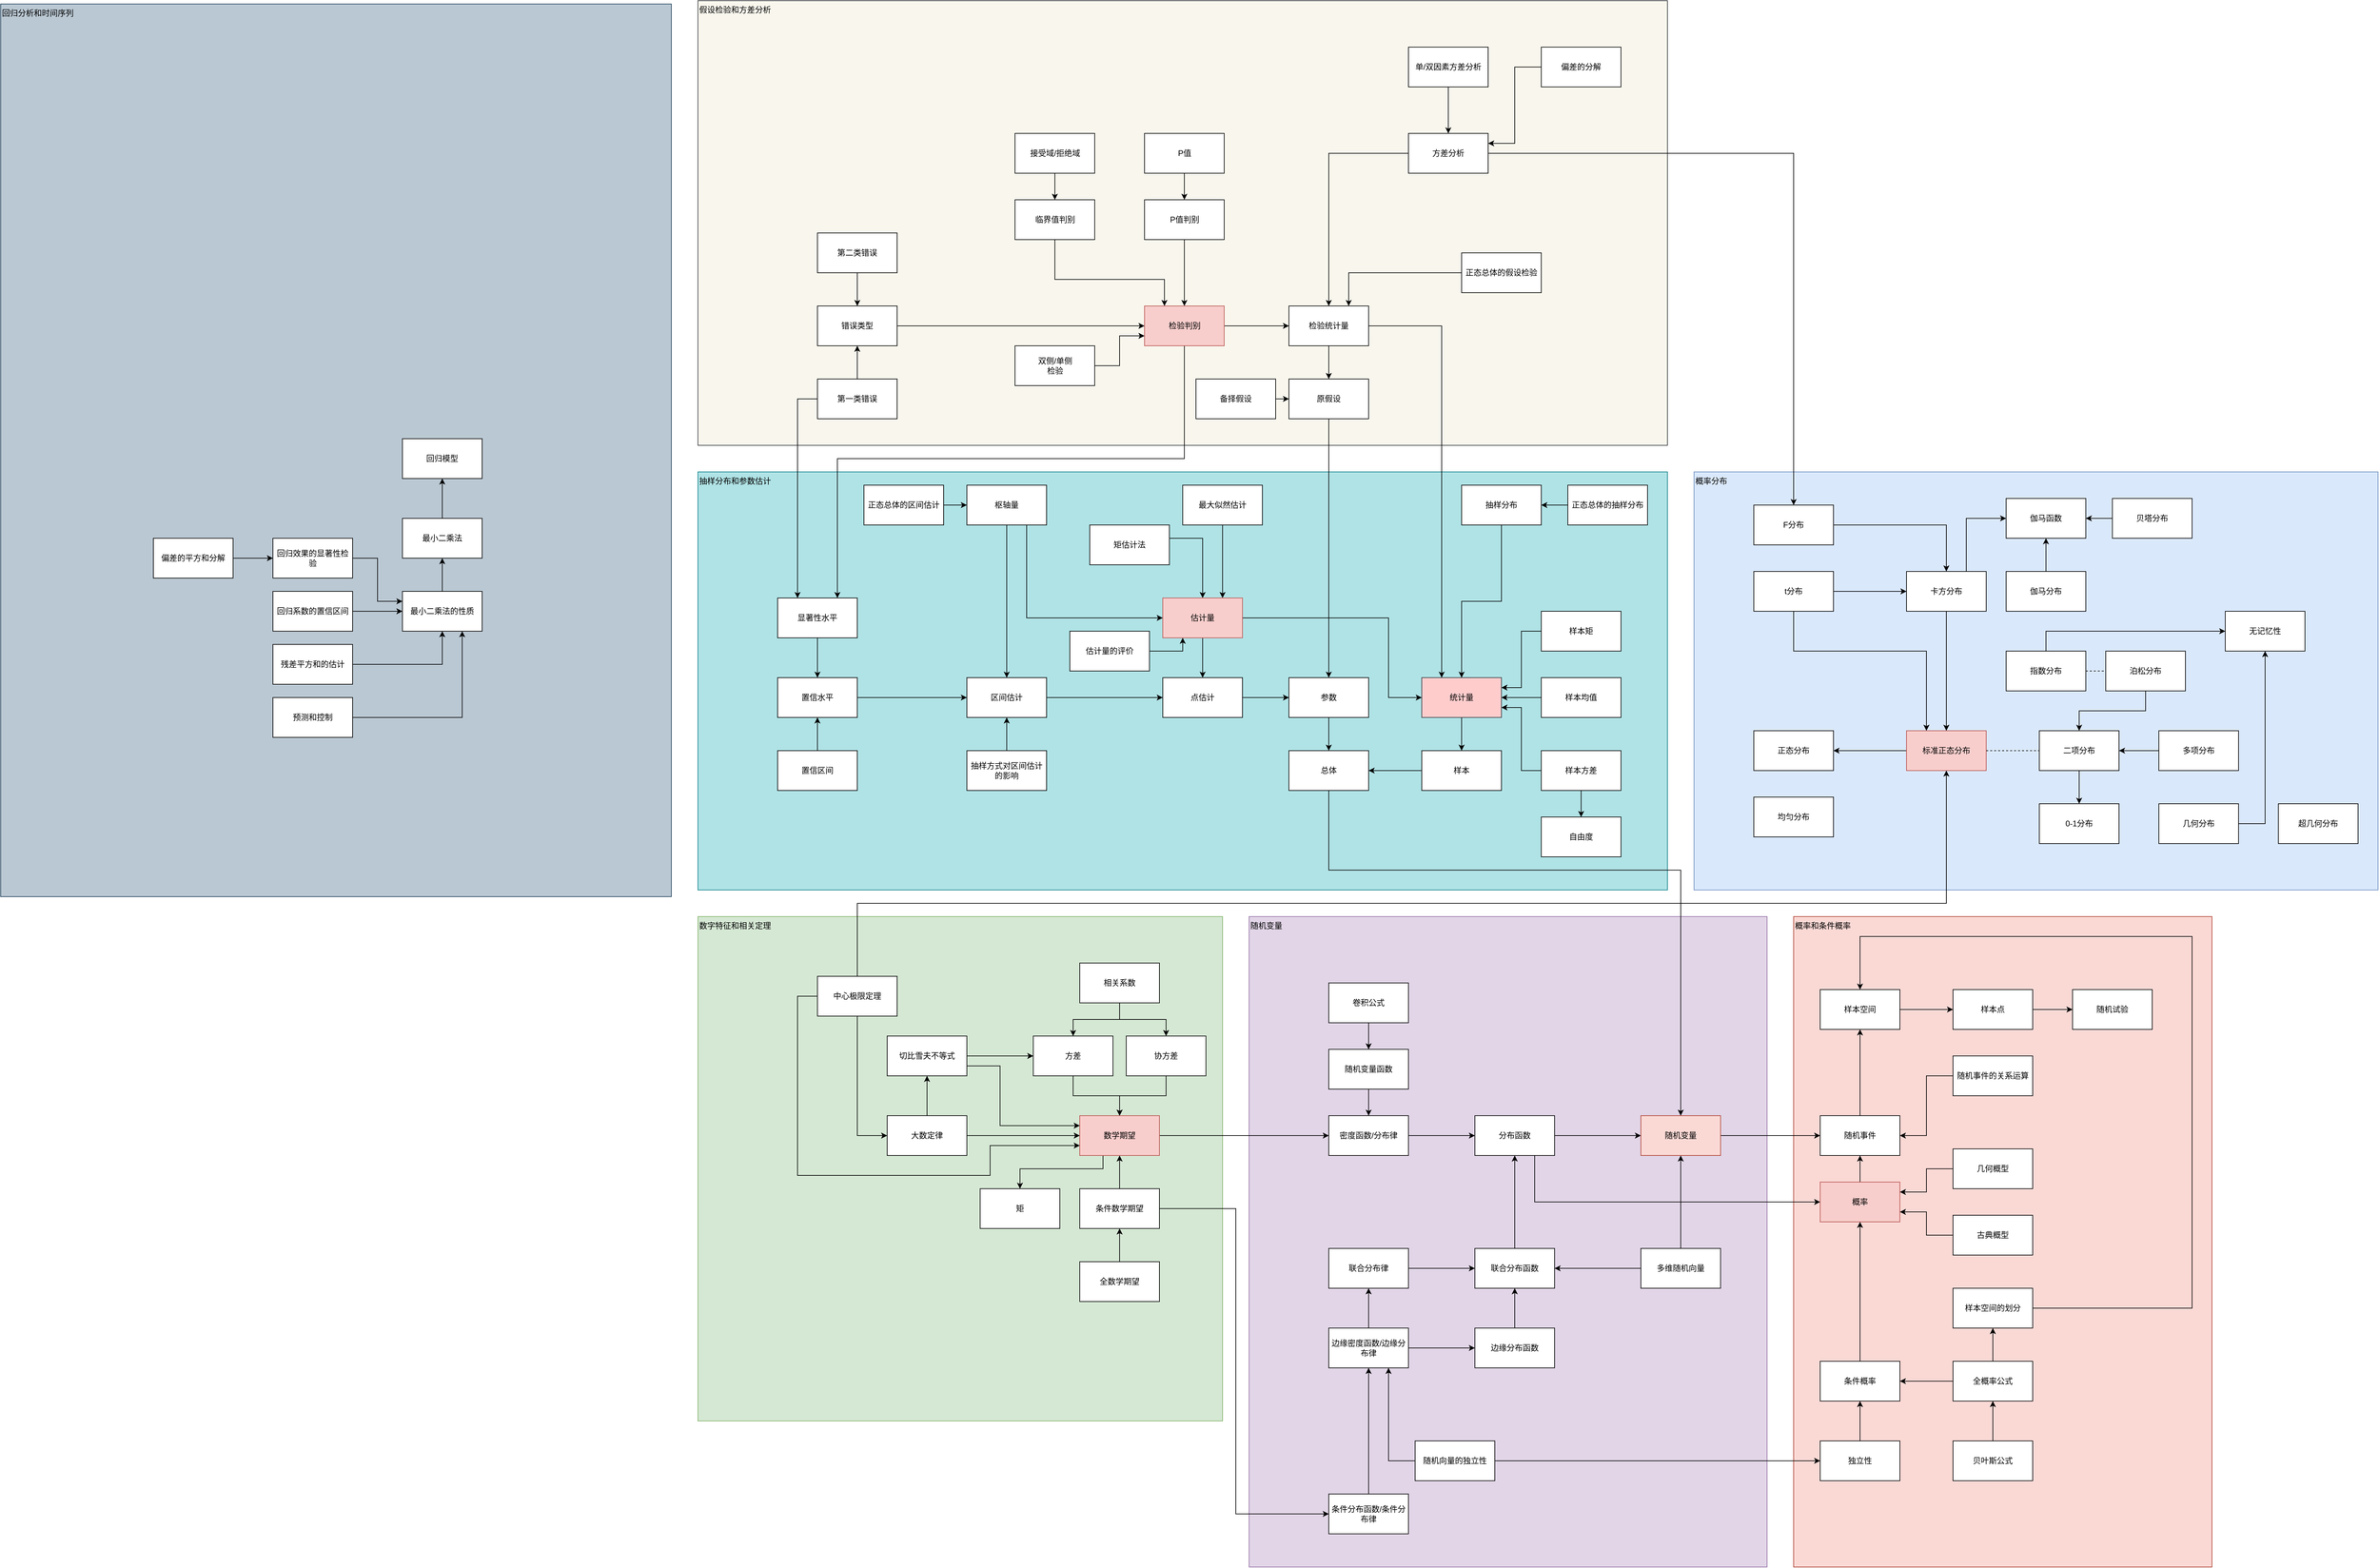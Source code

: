 <mxfile version="21.5.2" type="github">
  <diagram name="Page-1" id="LZJyDBGYhkVnm9KzOlmo">
    <mxGraphModel dx="4274" dy="3184" grid="1" gridSize="10" guides="1" tooltips="1" connect="1" arrows="1" fold="1" page="1" pageScale="1" pageWidth="850" pageHeight="1100" math="0" shadow="0">
      <root>
        <mxCell id="0" />
        <mxCell id="1" parent="0" />
        <mxCell id="ymbf6cTUOjelWDV3sFH_-29" value="假设检验和方差分析" style="rounded=0;whiteSpace=wrap;html=1;fillColor=#f9f7ed;strokeColor=#36393d;verticalAlign=top;align=left;" parent="1" vertex="1">
          <mxGeometry x="-950" y="-1630" width="1460" height="670" as="geometry" />
        </mxCell>
        <mxCell id="ymbf6cTUOjelWDV3sFH_-3" value="概率分布" style="rounded=0;whiteSpace=wrap;html=1;fillColor=#dae8fc;strokeColor=#6c8ebf;verticalAlign=top;align=left;" parent="1" vertex="1">
          <mxGeometry x="550" y="-920" width="1030" height="630" as="geometry" />
        </mxCell>
        <mxCell id="F3k5V1CB1kf05i8B304b-11" value="随机变量" style="rounded=0;whiteSpace=wrap;html=1;fillColor=#e1d5e7;strokeColor=#9673a6;verticalAlign=top;align=left;" parent="1" vertex="1">
          <mxGeometry x="-120" y="-250" width="780" height="980" as="geometry" />
        </mxCell>
        <mxCell id="F3k5V1CB1kf05i8B304b-17" value="概率和条件概率" style="rounded=0;whiteSpace=wrap;html=1;fillColor=#fad9d5;strokeColor=#ae4132;verticalAlign=top;align=left;" parent="1" vertex="1">
          <mxGeometry x="700" y="-250" width="630" height="980" as="geometry" />
        </mxCell>
        <mxCell id="F3k5V1CB1kf05i8B304b-52" style="edgeStyle=orthogonalEdgeStyle;rounded=0;orthogonalLoop=1;jettySize=auto;html=1;entryX=0.5;entryY=1;entryDx=0;entryDy=0;" parent="1" source="cLtNdNn3tPnhrVzdo7Qm-2" target="F3k5V1CB1kf05i8B304b-12" edge="1">
          <mxGeometry relative="1" as="geometry">
            <Array as="points" />
          </mxGeometry>
        </mxCell>
        <mxCell id="cLtNdNn3tPnhrVzdo7Qm-2" value="联合分布函数" style="rounded=0;whiteSpace=wrap;html=1;" parent="1" vertex="1">
          <mxGeometry x="220" y="250" width="120" height="60" as="geometry" />
        </mxCell>
        <mxCell id="cLtNdNn3tPnhrVzdo7Qm-4" style="edgeStyle=orthogonalEdgeStyle;rounded=0;orthogonalLoop=1;jettySize=auto;html=1;" parent="1" source="cLtNdNn3tPnhrVzdo7Qm-3" target="cLtNdNn3tPnhrVzdo7Qm-2" edge="1">
          <mxGeometry relative="1" as="geometry" />
        </mxCell>
        <mxCell id="cLtNdNn3tPnhrVzdo7Qm-3" value="边缘分布函数" style="rounded=0;whiteSpace=wrap;html=1;" parent="1" vertex="1">
          <mxGeometry x="220" y="370" width="120" height="60" as="geometry" />
        </mxCell>
        <mxCell id="cLtNdNn3tPnhrVzdo7Qm-9" style="edgeStyle=orthogonalEdgeStyle;rounded=0;orthogonalLoop=1;jettySize=auto;html=1;" parent="1" source="cLtNdNn3tPnhrVzdo7Qm-6" target="cLtNdNn3tPnhrVzdo7Qm-8" edge="1">
          <mxGeometry relative="1" as="geometry" />
        </mxCell>
        <mxCell id="rsQqXhlNHzxdDihvjQ3C-8" style="edgeStyle=orthogonalEdgeStyle;rounded=0;orthogonalLoop=1;jettySize=auto;html=1;entryX=0;entryY=0.5;entryDx=0;entryDy=0;" parent="1" source="cLtNdNn3tPnhrVzdo7Qm-6" target="cLtNdNn3tPnhrVzdo7Qm-3" edge="1">
          <mxGeometry relative="1" as="geometry" />
        </mxCell>
        <mxCell id="cLtNdNn3tPnhrVzdo7Qm-6" value="边缘密度函数/边缘分布律" style="rounded=0;whiteSpace=wrap;html=1;" parent="1" vertex="1">
          <mxGeometry y="370" width="120" height="60" as="geometry" />
        </mxCell>
        <mxCell id="cLtNdNn3tPnhrVzdo7Qm-10" style="edgeStyle=orthogonalEdgeStyle;rounded=0;orthogonalLoop=1;jettySize=auto;html=1;entryX=0;entryY=0.5;entryDx=0;entryDy=0;" parent="1" source="cLtNdNn3tPnhrVzdo7Qm-8" target="cLtNdNn3tPnhrVzdo7Qm-2" edge="1">
          <mxGeometry relative="1" as="geometry" />
        </mxCell>
        <mxCell id="cLtNdNn3tPnhrVzdo7Qm-8" value="联合分布律" style="rounded=0;whiteSpace=wrap;html=1;" parent="1" vertex="1">
          <mxGeometry y="250" width="120" height="60" as="geometry" />
        </mxCell>
        <mxCell id="cLtNdNn3tPnhrVzdo7Qm-14" style="edgeStyle=orthogonalEdgeStyle;rounded=0;orthogonalLoop=1;jettySize=auto;html=1;" parent="1" source="cLtNdNn3tPnhrVzdo7Qm-13" target="cLtNdNn3tPnhrVzdo7Qm-6" edge="1">
          <mxGeometry relative="1" as="geometry" />
        </mxCell>
        <mxCell id="cLtNdNn3tPnhrVzdo7Qm-13" value="条件分布函数/条件分布律" style="rounded=0;whiteSpace=wrap;html=1;" parent="1" vertex="1">
          <mxGeometry y="620" width="120" height="60" as="geometry" />
        </mxCell>
        <mxCell id="cLtNdNn3tPnhrVzdo7Qm-18" style="edgeStyle=orthogonalEdgeStyle;rounded=0;orthogonalLoop=1;jettySize=auto;html=1;entryX=0.75;entryY=1;entryDx=0;entryDy=0;" parent="1" source="cLtNdNn3tPnhrVzdo7Qm-16" target="cLtNdNn3tPnhrVzdo7Qm-6" edge="1">
          <mxGeometry relative="1" as="geometry" />
        </mxCell>
        <mxCell id="F3k5V1CB1kf05i8B304b-58" style="edgeStyle=orthogonalEdgeStyle;rounded=0;orthogonalLoop=1;jettySize=auto;html=1;entryX=0;entryY=0.5;entryDx=0;entryDy=0;exitX=1;exitY=0.5;exitDx=0;exitDy=0;" parent="1" source="cLtNdNn3tPnhrVzdo7Qm-16" target="F3k5V1CB1kf05i8B304b-42" edge="1">
          <mxGeometry relative="1" as="geometry">
            <Array as="points" />
          </mxGeometry>
        </mxCell>
        <mxCell id="cLtNdNn3tPnhrVzdo7Qm-16" value="随机向量的独立性" style="rounded=0;whiteSpace=wrap;html=1;" parent="1" vertex="1">
          <mxGeometry x="130" y="540" width="120" height="60" as="geometry" />
        </mxCell>
        <mxCell id="F3k5V1CB1kf05i8B304b-2" value="数字特征和相关定理" style="rounded=0;whiteSpace=wrap;html=1;fillColor=#d5e8d4;strokeColor=#82b366;verticalAlign=top;align=left;" parent="1" vertex="1">
          <mxGeometry x="-950" y="-250" width="790" height="760" as="geometry" />
        </mxCell>
        <mxCell id="rsQqXhlNHzxdDihvjQ3C-1" style="edgeStyle=orthogonalEdgeStyle;rounded=0;orthogonalLoop=1;jettySize=auto;html=1;entryX=0;entryY=0.5;entryDx=0;entryDy=0;" parent="1" source="F3k5V1CB1kf05i8B304b-3" target="F3k5V1CB1kf05i8B304b-15" edge="1">
          <mxGeometry relative="1" as="geometry" />
        </mxCell>
        <mxCell id="ymbf6cTUOjelWDV3sFH_-76" style="edgeStyle=orthogonalEdgeStyle;rounded=0;orthogonalLoop=1;jettySize=auto;html=1;entryX=0.5;entryY=0;entryDx=0;entryDy=0;exitX=0.267;exitY=0.995;exitDx=0;exitDy=0;exitPerimeter=0;" parent="1" source="F3k5V1CB1kf05i8B304b-3" target="rsQqXhlNHzxdDihvjQ3C-9" edge="1">
          <mxGeometry relative="1" as="geometry">
            <Array as="points">
              <mxPoint x="-340" y="110" />
              <mxPoint x="-340" y="130" />
              <mxPoint x="-465" y="130" />
            </Array>
          </mxGeometry>
        </mxCell>
        <mxCell id="F3k5V1CB1kf05i8B304b-3" value="数学期望" style="rounded=0;whiteSpace=wrap;html=1;fillColor=#f8cecc;strokeColor=#b85450;" parent="1" vertex="1">
          <mxGeometry x="-375" y="50" width="120" height="60" as="geometry" />
        </mxCell>
        <mxCell id="F3k5V1CB1kf05i8B304b-5" style="edgeStyle=orthogonalEdgeStyle;rounded=0;orthogonalLoop=1;jettySize=auto;html=1;" parent="1" source="F3k5V1CB1kf05i8B304b-4" target="F3k5V1CB1kf05i8B304b-3" edge="1">
          <mxGeometry relative="1" as="geometry" />
        </mxCell>
        <mxCell id="F3k5V1CB1kf05i8B304b-4" value="方差" style="rounded=0;whiteSpace=wrap;html=1;" parent="1" vertex="1">
          <mxGeometry x="-445" y="-70" width="120" height="60" as="geometry" />
        </mxCell>
        <mxCell id="F3k5V1CB1kf05i8B304b-7" style="edgeStyle=orthogonalEdgeStyle;rounded=0;orthogonalLoop=1;jettySize=auto;html=1;entryX=0;entryY=0.5;entryDx=0;entryDy=0;exitX=0.5;exitY=1;exitDx=0;exitDy=0;" parent="1" source="F3k5V1CB1kf05i8B304b-6" target="cLtNdNn3tPnhrVzdo7Qm-13" edge="1">
          <mxGeometry relative="1" as="geometry">
            <Array as="points">
              <mxPoint x="-320" y="190" />
              <mxPoint x="-140" y="190" />
              <mxPoint x="-140" y="640" />
            </Array>
            <mxPoint x="530.0" y="790" as="targetPoint" />
          </mxGeometry>
        </mxCell>
        <mxCell id="F3k5V1CB1kf05i8B304b-9" style="edgeStyle=orthogonalEdgeStyle;rounded=0;orthogonalLoop=1;jettySize=auto;html=1;entryX=0.5;entryY=1;entryDx=0;entryDy=0;" parent="1" source="F3k5V1CB1kf05i8B304b-6" target="F3k5V1CB1kf05i8B304b-3" edge="1">
          <mxGeometry relative="1" as="geometry">
            <Array as="points">
              <mxPoint x="-315" y="110" />
              <mxPoint x="-315" y="110" />
            </Array>
          </mxGeometry>
        </mxCell>
        <mxCell id="F3k5V1CB1kf05i8B304b-6" value="条件数学期望" style="rounded=0;whiteSpace=wrap;html=1;" parent="1" vertex="1">
          <mxGeometry x="-375" y="160" width="120" height="60" as="geometry" />
        </mxCell>
        <mxCell id="F3k5V1CB1kf05i8B304b-50" style="edgeStyle=orthogonalEdgeStyle;rounded=0;orthogonalLoop=1;jettySize=auto;html=1;" parent="1" source="F3k5V1CB1kf05i8B304b-12" target="F3k5V1CB1kf05i8B304b-45" edge="1">
          <mxGeometry relative="1" as="geometry" />
        </mxCell>
        <mxCell id="X7N7p8_V6x4Iawnt1zt9-11" style="edgeStyle=orthogonalEdgeStyle;rounded=0;orthogonalLoop=1;jettySize=auto;html=1;entryX=0;entryY=0.5;entryDx=0;entryDy=0;exitX=1;exitY=0.75;exitDx=0;exitDy=0;" parent="1" source="F3k5V1CB1kf05i8B304b-12" target="F3k5V1CB1kf05i8B304b-29" edge="1">
          <mxGeometry relative="1" as="geometry">
            <Array as="points">
              <mxPoint x="310" y="95" />
              <mxPoint x="310" y="180" />
            </Array>
          </mxGeometry>
        </mxCell>
        <mxCell id="F3k5V1CB1kf05i8B304b-12" value="分布函数" style="rounded=0;whiteSpace=wrap;html=1;" parent="1" vertex="1">
          <mxGeometry x="220" y="50" width="120" height="60" as="geometry" />
        </mxCell>
        <mxCell id="F3k5V1CB1kf05i8B304b-16" style="edgeStyle=orthogonalEdgeStyle;rounded=0;orthogonalLoop=1;jettySize=auto;html=1;" parent="1" source="F3k5V1CB1kf05i8B304b-15" target="F3k5V1CB1kf05i8B304b-12" edge="1">
          <mxGeometry relative="1" as="geometry" />
        </mxCell>
        <mxCell id="F3k5V1CB1kf05i8B304b-15" value="密度函数/分布律" style="rounded=0;whiteSpace=wrap;html=1;" parent="1" vertex="1">
          <mxGeometry y="50" width="120" height="60" as="geometry" />
        </mxCell>
        <mxCell id="F3k5V1CB1kf05i8B304b-18" value="随机试验" style="rounded=0;whiteSpace=wrap;html=1;" parent="1" vertex="1">
          <mxGeometry x="1120" y="-140" width="120" height="60" as="geometry" />
        </mxCell>
        <mxCell id="F3k5V1CB1kf05i8B304b-26" style="edgeStyle=orthogonalEdgeStyle;rounded=0;orthogonalLoop=1;jettySize=auto;html=1;" parent="1" source="F3k5V1CB1kf05i8B304b-19" target="F3k5V1CB1kf05i8B304b-23" edge="1">
          <mxGeometry relative="1" as="geometry" />
        </mxCell>
        <mxCell id="F3k5V1CB1kf05i8B304b-19" value="随机事件" style="rounded=0;whiteSpace=wrap;html=1;" parent="1" vertex="1">
          <mxGeometry x="740" y="50" width="120" height="60" as="geometry" />
        </mxCell>
        <mxCell id="F3k5V1CB1kf05i8B304b-21" style="edgeStyle=orthogonalEdgeStyle;rounded=0;orthogonalLoop=1;jettySize=auto;html=1;" parent="1" source="F3k5V1CB1kf05i8B304b-20" target="F3k5V1CB1kf05i8B304b-18" edge="1">
          <mxGeometry relative="1" as="geometry" />
        </mxCell>
        <mxCell id="F3k5V1CB1kf05i8B304b-20" value="样本点" style="rounded=0;whiteSpace=wrap;html=1;" parent="1" vertex="1">
          <mxGeometry x="940" y="-140" width="120" height="60" as="geometry" />
        </mxCell>
        <mxCell id="F3k5V1CB1kf05i8B304b-25" style="edgeStyle=orthogonalEdgeStyle;rounded=0;orthogonalLoop=1;jettySize=auto;html=1;" parent="1" source="F3k5V1CB1kf05i8B304b-23" target="F3k5V1CB1kf05i8B304b-20" edge="1">
          <mxGeometry relative="1" as="geometry" />
        </mxCell>
        <mxCell id="F3k5V1CB1kf05i8B304b-23" value="样本空间" style="rounded=0;whiteSpace=wrap;html=1;" parent="1" vertex="1">
          <mxGeometry x="740" y="-140" width="120" height="60" as="geometry" />
        </mxCell>
        <mxCell id="F3k5V1CB1kf05i8B304b-28" style="edgeStyle=orthogonalEdgeStyle;rounded=0;orthogonalLoop=1;jettySize=auto;html=1;entryX=1;entryY=0.5;entryDx=0;entryDy=0;" parent="1" source="F3k5V1CB1kf05i8B304b-27" target="F3k5V1CB1kf05i8B304b-19" edge="1">
          <mxGeometry relative="1" as="geometry" />
        </mxCell>
        <mxCell id="F3k5V1CB1kf05i8B304b-27" value="随机事件的关系运算" style="rounded=0;whiteSpace=wrap;html=1;" parent="1" vertex="1">
          <mxGeometry x="940" y="-40" width="120" height="60" as="geometry" />
        </mxCell>
        <mxCell id="F3k5V1CB1kf05i8B304b-30" style="edgeStyle=orthogonalEdgeStyle;rounded=0;orthogonalLoop=1;jettySize=auto;html=1;" parent="1" source="F3k5V1CB1kf05i8B304b-29" target="F3k5V1CB1kf05i8B304b-19" edge="1">
          <mxGeometry relative="1" as="geometry" />
        </mxCell>
        <mxCell id="F3k5V1CB1kf05i8B304b-29" value="概率" style="rounded=0;whiteSpace=wrap;html=1;fillColor=#f8cecc;strokeColor=#b85450;" parent="1" vertex="1">
          <mxGeometry x="740" y="150" width="120" height="60" as="geometry" />
        </mxCell>
        <mxCell id="F3k5V1CB1kf05i8B304b-34" style="edgeStyle=orthogonalEdgeStyle;rounded=0;orthogonalLoop=1;jettySize=auto;html=1;entryX=1;entryY=0.75;entryDx=0;entryDy=0;" parent="1" source="F3k5V1CB1kf05i8B304b-31" target="F3k5V1CB1kf05i8B304b-29" edge="1">
          <mxGeometry relative="1" as="geometry" />
        </mxCell>
        <mxCell id="F3k5V1CB1kf05i8B304b-31" value="古典概型" style="rounded=0;whiteSpace=wrap;html=1;" parent="1" vertex="1">
          <mxGeometry x="940" y="200" width="120" height="60" as="geometry" />
        </mxCell>
        <mxCell id="F3k5V1CB1kf05i8B304b-33" style="edgeStyle=orthogonalEdgeStyle;rounded=0;orthogonalLoop=1;jettySize=auto;html=1;entryX=1;entryY=0.25;entryDx=0;entryDy=0;" parent="1" source="F3k5V1CB1kf05i8B304b-32" target="F3k5V1CB1kf05i8B304b-29" edge="1">
          <mxGeometry relative="1" as="geometry" />
        </mxCell>
        <mxCell id="F3k5V1CB1kf05i8B304b-32" value="几何概型" style="rounded=0;whiteSpace=wrap;html=1;" parent="1" vertex="1">
          <mxGeometry x="940" y="100" width="120" height="60" as="geometry" />
        </mxCell>
        <mxCell id="F3k5V1CB1kf05i8B304b-37" style="edgeStyle=orthogonalEdgeStyle;rounded=0;orthogonalLoop=1;jettySize=auto;html=1;entryX=0.5;entryY=1;entryDx=0;entryDy=0;" parent="1" source="F3k5V1CB1kf05i8B304b-36" target="F3k5V1CB1kf05i8B304b-29" edge="1">
          <mxGeometry relative="1" as="geometry" />
        </mxCell>
        <mxCell id="F3k5V1CB1kf05i8B304b-36" value="条件概率" style="rounded=0;whiteSpace=wrap;html=1;" parent="1" vertex="1">
          <mxGeometry x="740" y="420" width="120" height="60" as="geometry" />
        </mxCell>
        <mxCell id="F3k5V1CB1kf05i8B304b-39" style="edgeStyle=orthogonalEdgeStyle;rounded=0;orthogonalLoop=1;jettySize=auto;html=1;entryX=1;entryY=0.5;entryDx=0;entryDy=0;" parent="1" source="F3k5V1CB1kf05i8B304b-38" target="F3k5V1CB1kf05i8B304b-36" edge="1">
          <mxGeometry relative="1" as="geometry" />
        </mxCell>
        <mxCell id="F3k5V1CB1kf05i8B304b-48" style="edgeStyle=orthogonalEdgeStyle;rounded=0;orthogonalLoop=1;jettySize=auto;html=1;" parent="1" source="F3k5V1CB1kf05i8B304b-38" target="F3k5V1CB1kf05i8B304b-47" edge="1">
          <mxGeometry relative="1" as="geometry" />
        </mxCell>
        <mxCell id="F3k5V1CB1kf05i8B304b-38" value="全概率公式" style="rounded=0;whiteSpace=wrap;html=1;" parent="1" vertex="1">
          <mxGeometry x="940" y="420" width="120" height="60" as="geometry" />
        </mxCell>
        <mxCell id="F3k5V1CB1kf05i8B304b-41" style="edgeStyle=orthogonalEdgeStyle;rounded=0;orthogonalLoop=1;jettySize=auto;html=1;" parent="1" source="F3k5V1CB1kf05i8B304b-40" target="F3k5V1CB1kf05i8B304b-38" edge="1">
          <mxGeometry relative="1" as="geometry" />
        </mxCell>
        <mxCell id="F3k5V1CB1kf05i8B304b-40" value="贝叶斯公式" style="rounded=0;whiteSpace=wrap;html=1;" parent="1" vertex="1">
          <mxGeometry x="940" y="540" width="120" height="60" as="geometry" />
        </mxCell>
        <mxCell id="F3k5V1CB1kf05i8B304b-43" style="edgeStyle=orthogonalEdgeStyle;rounded=0;orthogonalLoop=1;jettySize=auto;html=1;entryX=0.5;entryY=1;entryDx=0;entryDy=0;" parent="1" source="F3k5V1CB1kf05i8B304b-42" target="F3k5V1CB1kf05i8B304b-36" edge="1">
          <mxGeometry relative="1" as="geometry" />
        </mxCell>
        <mxCell id="F3k5V1CB1kf05i8B304b-42" value="独立性" style="rounded=0;whiteSpace=wrap;html=1;" parent="1" vertex="1">
          <mxGeometry x="740" y="540" width="120" height="60" as="geometry" />
        </mxCell>
        <mxCell id="F3k5V1CB1kf05i8B304b-46" style="edgeStyle=orthogonalEdgeStyle;rounded=0;orthogonalLoop=1;jettySize=auto;html=1;" parent="1" source="F3k5V1CB1kf05i8B304b-45" target="F3k5V1CB1kf05i8B304b-19" edge="1">
          <mxGeometry relative="1" as="geometry" />
        </mxCell>
        <mxCell id="F3k5V1CB1kf05i8B304b-45" value="随机变量" style="rounded=0;whiteSpace=wrap;html=1;fillColor=#fad9d5;strokeColor=#ae4132;" parent="1" vertex="1">
          <mxGeometry x="470" y="50" width="120" height="60" as="geometry" />
        </mxCell>
        <mxCell id="F3k5V1CB1kf05i8B304b-49" style="edgeStyle=orthogonalEdgeStyle;rounded=0;orthogonalLoop=1;jettySize=auto;html=1;entryX=0.5;entryY=0;entryDx=0;entryDy=0;" parent="1" source="F3k5V1CB1kf05i8B304b-47" target="F3k5V1CB1kf05i8B304b-23" edge="1">
          <mxGeometry relative="1" as="geometry">
            <Array as="points">
              <mxPoint x="1300" y="340" />
              <mxPoint x="1300" y="-220" />
              <mxPoint x="800" y="-220" />
            </Array>
          </mxGeometry>
        </mxCell>
        <mxCell id="F3k5V1CB1kf05i8B304b-47" value="样本空间的划分" style="rounded=0;whiteSpace=wrap;html=1;" parent="1" vertex="1">
          <mxGeometry x="940" y="310" width="120" height="60" as="geometry" />
        </mxCell>
        <mxCell id="F3k5V1CB1kf05i8B304b-54" style="edgeStyle=orthogonalEdgeStyle;rounded=0;orthogonalLoop=1;jettySize=auto;html=1;entryX=0.5;entryY=1;entryDx=0;entryDy=0;" parent="1" source="F3k5V1CB1kf05i8B304b-53" target="F3k5V1CB1kf05i8B304b-45" edge="1">
          <mxGeometry relative="1" as="geometry" />
        </mxCell>
        <mxCell id="F3k5V1CB1kf05i8B304b-55" style="edgeStyle=orthogonalEdgeStyle;rounded=0;orthogonalLoop=1;jettySize=auto;html=1;" parent="1" source="F3k5V1CB1kf05i8B304b-53" target="cLtNdNn3tPnhrVzdo7Qm-2" edge="1">
          <mxGeometry relative="1" as="geometry" />
        </mxCell>
        <mxCell id="F3k5V1CB1kf05i8B304b-53" value="多维随机向量" style="rounded=0;whiteSpace=wrap;html=1;" parent="1" vertex="1">
          <mxGeometry x="470" y="250" width="120" height="60" as="geometry" />
        </mxCell>
        <mxCell id="X7N7p8_V6x4Iawnt1zt9-3" style="edgeStyle=orthogonalEdgeStyle;rounded=0;orthogonalLoop=1;jettySize=auto;html=1;entryX=0.5;entryY=0;entryDx=0;entryDy=0;" parent="1" source="rsQqXhlNHzxdDihvjQ3C-2" target="F3k5V1CB1kf05i8B304b-3" edge="1">
          <mxGeometry relative="1" as="geometry" />
        </mxCell>
        <mxCell id="rsQqXhlNHzxdDihvjQ3C-2" value="协方差" style="rounded=0;whiteSpace=wrap;html=1;" parent="1" vertex="1">
          <mxGeometry x="-305" y="-70" width="120" height="60" as="geometry" />
        </mxCell>
        <mxCell id="rsQqXhlNHzxdDihvjQ3C-6" style="edgeStyle=orthogonalEdgeStyle;rounded=0;orthogonalLoop=1;jettySize=auto;html=1;entryX=0.5;entryY=0;entryDx=0;entryDy=0;" parent="1" source="rsQqXhlNHzxdDihvjQ3C-5" target="F3k5V1CB1kf05i8B304b-4" edge="1">
          <mxGeometry relative="1" as="geometry" />
        </mxCell>
        <mxCell id="rsQqXhlNHzxdDihvjQ3C-7" style="edgeStyle=orthogonalEdgeStyle;rounded=0;orthogonalLoop=1;jettySize=auto;html=1;" parent="1" source="rsQqXhlNHzxdDihvjQ3C-5" target="rsQqXhlNHzxdDihvjQ3C-2" edge="1">
          <mxGeometry relative="1" as="geometry" />
        </mxCell>
        <mxCell id="rsQqXhlNHzxdDihvjQ3C-5" value="相关系数" style="rounded=0;whiteSpace=wrap;html=1;" parent="1" vertex="1">
          <mxGeometry x="-375" y="-180" width="120" height="60" as="geometry" />
        </mxCell>
        <mxCell id="rsQqXhlNHzxdDihvjQ3C-9" value="矩" style="rounded=0;whiteSpace=wrap;html=1;" parent="1" vertex="1">
          <mxGeometry x="-525" y="160" width="120" height="60" as="geometry" />
        </mxCell>
        <mxCell id="zyKKh0DaNkTI4sQCX2Am-1" value="抽样分布和参数估计" style="rounded=0;whiteSpace=wrap;html=1;fillColor=#b0e3e6;strokeColor=#0e8088;verticalAlign=top;align=left;" parent="1" vertex="1">
          <mxGeometry x="-950" y="-920" width="1460" height="630" as="geometry" />
        </mxCell>
        <mxCell id="zyKKh0DaNkTI4sQCX2Am-14" style="edgeStyle=orthogonalEdgeStyle;rounded=0;orthogonalLoop=1;jettySize=auto;html=1;exitX=0.5;exitY=1;exitDx=0;exitDy=0;" parent="1" source="zyKKh0DaNkTI4sQCX2Am-2" target="F3k5V1CB1kf05i8B304b-45" edge="1">
          <mxGeometry relative="1" as="geometry">
            <Array as="points">
              <mxPoint y="-320" />
              <mxPoint x="530" y="-320" />
            </Array>
          </mxGeometry>
        </mxCell>
        <mxCell id="zyKKh0DaNkTI4sQCX2Am-2" value="总体" style="rounded=0;whiteSpace=wrap;html=1;" parent="1" vertex="1">
          <mxGeometry x="-60" y="-500" width="120" height="60" as="geometry" />
        </mxCell>
        <mxCell id="zyKKh0DaNkTI4sQCX2Am-4" style="edgeStyle=orthogonalEdgeStyle;rounded=0;orthogonalLoop=1;jettySize=auto;html=1;" parent="1" source="zyKKh0DaNkTI4sQCX2Am-3" target="zyKKh0DaNkTI4sQCX2Am-2" edge="1">
          <mxGeometry relative="1" as="geometry" />
        </mxCell>
        <mxCell id="zyKKh0DaNkTI4sQCX2Am-3" value="样本" style="rounded=0;whiteSpace=wrap;html=1;" parent="1" vertex="1">
          <mxGeometry x="140" y="-500" width="120" height="60" as="geometry" />
        </mxCell>
        <mxCell id="zyKKh0DaNkTI4sQCX2Am-6" style="edgeStyle=orthogonalEdgeStyle;rounded=0;orthogonalLoop=1;jettySize=auto;html=1;" parent="1" source="zyKKh0DaNkTI4sQCX2Am-5" target="zyKKh0DaNkTI4sQCX2Am-3" edge="1">
          <mxGeometry relative="1" as="geometry" />
        </mxCell>
        <mxCell id="zyKKh0DaNkTI4sQCX2Am-5" value="统计量" style="rounded=0;whiteSpace=wrap;html=1;fillColor=#ffcccc;strokeColor=#36393d;" parent="1" vertex="1">
          <mxGeometry x="140" y="-610" width="120" height="60" as="geometry" />
        </mxCell>
        <mxCell id="zyKKh0DaNkTI4sQCX2Am-8" style="edgeStyle=orthogonalEdgeStyle;rounded=0;orthogonalLoop=1;jettySize=auto;html=1;entryX=0.5;entryY=0;entryDx=0;entryDy=0;" parent="1" source="zyKKh0DaNkTI4sQCX2Am-7" target="zyKKh0DaNkTI4sQCX2Am-2" edge="1">
          <mxGeometry relative="1" as="geometry" />
        </mxCell>
        <mxCell id="zyKKh0DaNkTI4sQCX2Am-7" value="参数" style="rounded=0;whiteSpace=wrap;html=1;" parent="1" vertex="1">
          <mxGeometry x="-60" y="-610" width="120" height="60" as="geometry" />
        </mxCell>
        <mxCell id="zyKKh0DaNkTI4sQCX2Am-16" style="edgeStyle=orthogonalEdgeStyle;rounded=0;orthogonalLoop=1;jettySize=auto;html=1;entryX=0.5;entryY=0;entryDx=0;entryDy=0;" parent="1" source="zyKKh0DaNkTI4sQCX2Am-15" target="zyKKh0DaNkTI4sQCX2Am-5" edge="1">
          <mxGeometry relative="1" as="geometry" />
        </mxCell>
        <mxCell id="zyKKh0DaNkTI4sQCX2Am-15" value="抽样分布" style="rounded=0;whiteSpace=wrap;html=1;" parent="1" vertex="1">
          <mxGeometry x="200" y="-900" width="120" height="60" as="geometry" />
        </mxCell>
        <mxCell id="zyKKh0DaNkTI4sQCX2Am-19" style="edgeStyle=orthogonalEdgeStyle;rounded=0;orthogonalLoop=1;jettySize=auto;html=1;entryX=0;entryY=0.5;entryDx=0;entryDy=0;" parent="1" source="zyKKh0DaNkTI4sQCX2Am-18" target="zyKKh0DaNkTI4sQCX2Am-7" edge="1">
          <mxGeometry relative="1" as="geometry" />
        </mxCell>
        <mxCell id="zyKKh0DaNkTI4sQCX2Am-18" value="点估计" style="rounded=0;whiteSpace=wrap;html=1;" parent="1" vertex="1">
          <mxGeometry x="-250" y="-610" width="120" height="60" as="geometry" />
        </mxCell>
        <mxCell id="ymbf6cTUOjelWDV3sFH_-9" style="edgeStyle=orthogonalEdgeStyle;rounded=0;orthogonalLoop=1;jettySize=auto;html=1;entryX=0.5;entryY=0;entryDx=0;entryDy=0;" parent="1" source="zyKKh0DaNkTI4sQCX2Am-20" target="zyKKh0DaNkTI4sQCX2Am-27" edge="1">
          <mxGeometry relative="1" as="geometry">
            <Array as="points">
              <mxPoint x="-190" y="-820" />
            </Array>
          </mxGeometry>
        </mxCell>
        <mxCell id="zyKKh0DaNkTI4sQCX2Am-20" value="矩估计法" style="rounded=0;whiteSpace=wrap;html=1;" parent="1" vertex="1">
          <mxGeometry x="-360" y="-840" width="120" height="60" as="geometry" />
        </mxCell>
        <mxCell id="ymbf6cTUOjelWDV3sFH_-10" style="edgeStyle=orthogonalEdgeStyle;rounded=0;orthogonalLoop=1;jettySize=auto;html=1;entryX=0.75;entryY=0;entryDx=0;entryDy=0;" parent="1" source="zyKKh0DaNkTI4sQCX2Am-21" target="zyKKh0DaNkTI4sQCX2Am-27" edge="1">
          <mxGeometry relative="1" as="geometry" />
        </mxCell>
        <mxCell id="zyKKh0DaNkTI4sQCX2Am-21" value="最大似然估计" style="rounded=0;whiteSpace=wrap;html=1;" parent="1" vertex="1">
          <mxGeometry x="-220" y="-900" width="120" height="60" as="geometry" />
        </mxCell>
        <mxCell id="Ruo5OxQ9jc3C6_qE5Jxz-2" style="edgeStyle=orthogonalEdgeStyle;rounded=0;orthogonalLoop=1;jettySize=auto;html=1;" parent="1" source="zyKKh0DaNkTI4sQCX2Am-24" target="zyKKh0DaNkTI4sQCX2Am-18" edge="1">
          <mxGeometry relative="1" as="geometry" />
        </mxCell>
        <mxCell id="zyKKh0DaNkTI4sQCX2Am-24" value="区间估计" style="rounded=0;whiteSpace=wrap;html=1;" parent="1" vertex="1">
          <mxGeometry x="-545" y="-610" width="120" height="60" as="geometry" />
        </mxCell>
        <mxCell id="ymbf6cTUOjelWDV3sFH_-1" style="edgeStyle=orthogonalEdgeStyle;rounded=0;orthogonalLoop=1;jettySize=auto;html=1;" parent="1" source="zyKKh0DaNkTI4sQCX2Am-27" target="zyKKh0DaNkTI4sQCX2Am-18" edge="1">
          <mxGeometry relative="1" as="geometry" />
        </mxCell>
        <mxCell id="ymbf6cTUOjelWDV3sFH_-7" style="edgeStyle=orthogonalEdgeStyle;rounded=0;orthogonalLoop=1;jettySize=auto;html=1;entryX=0;entryY=0.5;entryDx=0;entryDy=0;" parent="1" source="zyKKh0DaNkTI4sQCX2Am-27" target="zyKKh0DaNkTI4sQCX2Am-5" edge="1">
          <mxGeometry relative="1" as="geometry">
            <Array as="points">
              <mxPoint x="90" y="-700" />
              <mxPoint x="90" y="-580" />
            </Array>
          </mxGeometry>
        </mxCell>
        <mxCell id="zyKKh0DaNkTI4sQCX2Am-27" value="估计量" style="rounded=0;whiteSpace=wrap;html=1;fillColor=#f8cecc;strokeColor=#b85450;" parent="1" vertex="1">
          <mxGeometry x="-250" y="-730" width="120" height="60" as="geometry" />
        </mxCell>
        <mxCell id="zyKKh0DaNkTI4sQCX2Am-31" style="edgeStyle=orthogonalEdgeStyle;rounded=0;orthogonalLoop=1;jettySize=auto;html=1;entryX=0.25;entryY=1;entryDx=0;entryDy=0;" parent="1" source="zyKKh0DaNkTI4sQCX2Am-30" target="zyKKh0DaNkTI4sQCX2Am-27" edge="1">
          <mxGeometry relative="1" as="geometry" />
        </mxCell>
        <mxCell id="zyKKh0DaNkTI4sQCX2Am-30" value="估计量的评价" style="rounded=0;whiteSpace=wrap;html=1;" parent="1" vertex="1">
          <mxGeometry x="-390" y="-680" width="120" height="60" as="geometry" />
        </mxCell>
        <mxCell id="ymbf6cTUOjelWDV3sFH_-25" style="edgeStyle=orthogonalEdgeStyle;rounded=0;orthogonalLoop=1;jettySize=auto;html=1;entryX=0;entryY=0.5;entryDx=0;entryDy=0;exitX=0.75;exitY=1;exitDx=0;exitDy=0;" parent="1" source="zyKKh0DaNkTI4sQCX2Am-32" target="zyKKh0DaNkTI4sQCX2Am-27" edge="1">
          <mxGeometry relative="1" as="geometry">
            <Array as="points">
              <mxPoint x="-455" y="-700" />
            </Array>
          </mxGeometry>
        </mxCell>
        <mxCell id="ymbf6cTUOjelWDV3sFH_-26" style="edgeStyle=orthogonalEdgeStyle;rounded=0;orthogonalLoop=1;jettySize=auto;html=1;" parent="1" source="zyKKh0DaNkTI4sQCX2Am-32" target="zyKKh0DaNkTI4sQCX2Am-24" edge="1">
          <mxGeometry relative="1" as="geometry" />
        </mxCell>
        <mxCell id="zyKKh0DaNkTI4sQCX2Am-32" value="枢轴量" style="rounded=0;whiteSpace=wrap;html=1;" parent="1" vertex="1">
          <mxGeometry x="-545" y="-900" width="120" height="60" as="geometry" />
        </mxCell>
        <mxCell id="zyKKh0DaNkTI4sQCX2Am-34" value="正态分布" style="rounded=0;whiteSpace=wrap;html=1;" parent="1" vertex="1">
          <mxGeometry x="640" y="-530" width="120" height="60" as="geometry" />
        </mxCell>
        <mxCell id="zyKKh0DaNkTI4sQCX2Am-37" style="edgeStyle=orthogonalEdgeStyle;rounded=0;orthogonalLoop=1;jettySize=auto;html=1;" parent="1" source="zyKKh0DaNkTI4sQCX2Am-36" target="zyKKh0DaNkTI4sQCX2Am-34" edge="1">
          <mxGeometry relative="1" as="geometry" />
        </mxCell>
        <mxCell id="zyKKh0DaNkTI4sQCX2Am-36" value="标准正态分布" style="rounded=0;whiteSpace=wrap;html=1;fillColor=#f8cecc;strokeColor=#b85450;" parent="1" vertex="1">
          <mxGeometry x="870" y="-530" width="120" height="60" as="geometry" />
        </mxCell>
        <mxCell id="sJdl5WpV_pYFhPxivW0N-9" style="edgeStyle=orthogonalEdgeStyle;rounded=0;orthogonalLoop=1;jettySize=auto;html=1;exitX=0.75;exitY=0;exitDx=0;exitDy=0;entryX=0;entryY=0.5;entryDx=0;entryDy=0;" parent="1" source="zyKKh0DaNkTI4sQCX2Am-38" target="sJdl5WpV_pYFhPxivW0N-8" edge="1">
          <mxGeometry relative="1" as="geometry" />
        </mxCell>
        <mxCell id="ymbf6cTUOjelWDV3sFH_-5" style="edgeStyle=orthogonalEdgeStyle;rounded=0;orthogonalLoop=1;jettySize=auto;html=1;entryX=0.5;entryY=0;entryDx=0;entryDy=0;" parent="1" source="zyKKh0DaNkTI4sQCX2Am-38" target="zyKKh0DaNkTI4sQCX2Am-36" edge="1">
          <mxGeometry relative="1" as="geometry" />
        </mxCell>
        <mxCell id="zyKKh0DaNkTI4sQCX2Am-38" value="卡方分布" style="rounded=0;whiteSpace=wrap;html=1;" parent="1" vertex="1">
          <mxGeometry x="870" y="-770" width="120" height="60" as="geometry" />
        </mxCell>
        <mxCell id="zyKKh0DaNkTI4sQCX2Am-42" style="edgeStyle=orthogonalEdgeStyle;rounded=0;orthogonalLoop=1;jettySize=auto;html=1;entryX=0;entryY=0.5;entryDx=0;entryDy=0;" parent="1" source="zyKKh0DaNkTI4sQCX2Am-41" target="zyKKh0DaNkTI4sQCX2Am-38" edge="1">
          <mxGeometry relative="1" as="geometry" />
        </mxCell>
        <mxCell id="ymbf6cTUOjelWDV3sFH_-6" style="edgeStyle=orthogonalEdgeStyle;rounded=0;orthogonalLoop=1;jettySize=auto;html=1;entryX=0.25;entryY=0;entryDx=0;entryDy=0;" parent="1" source="zyKKh0DaNkTI4sQCX2Am-41" target="zyKKh0DaNkTI4sQCX2Am-36" edge="1">
          <mxGeometry relative="1" as="geometry">
            <Array as="points">
              <mxPoint x="900" y="-650" />
            </Array>
          </mxGeometry>
        </mxCell>
        <mxCell id="zyKKh0DaNkTI4sQCX2Am-41" value="t分布" style="rounded=0;whiteSpace=wrap;html=1;" parent="1" vertex="1">
          <mxGeometry x="640" y="-770" width="120" height="60" as="geometry" />
        </mxCell>
        <mxCell id="zyKKh0DaNkTI4sQCX2Am-45" style="edgeStyle=orthogonalEdgeStyle;rounded=0;orthogonalLoop=1;jettySize=auto;html=1;entryX=0.5;entryY=0;entryDx=0;entryDy=0;exitX=1;exitY=0.5;exitDx=0;exitDy=0;" parent="1" source="zyKKh0DaNkTI4sQCX2Am-44" target="zyKKh0DaNkTI4sQCX2Am-38" edge="1">
          <mxGeometry relative="1" as="geometry">
            <Array as="points">
              <mxPoint x="930" y="-840" />
            </Array>
          </mxGeometry>
        </mxCell>
        <mxCell id="zyKKh0DaNkTI4sQCX2Am-44" value="F分布" style="rounded=0;whiteSpace=wrap;html=1;" parent="1" vertex="1">
          <mxGeometry x="640" y="-870" width="120" height="60" as="geometry" />
        </mxCell>
        <mxCell id="zyKKh0DaNkTI4sQCX2Am-48" style="edgeStyle=orthogonalEdgeStyle;rounded=0;orthogonalLoop=1;jettySize=auto;html=1;entryX=1;entryY=0.5;entryDx=0;entryDy=0;" parent="1" source="zyKKh0DaNkTI4sQCX2Am-47" target="zyKKh0DaNkTI4sQCX2Am-15" edge="1">
          <mxGeometry relative="1" as="geometry">
            <Array as="points">
              <mxPoint x="430" y="-870" />
            </Array>
          </mxGeometry>
        </mxCell>
        <mxCell id="zyKKh0DaNkTI4sQCX2Am-47" value="正态总体的抽样分布" style="rounded=0;whiteSpace=wrap;html=1;" parent="1" vertex="1">
          <mxGeometry x="360" y="-900" width="120" height="60" as="geometry" />
        </mxCell>
        <mxCell id="zyKKh0DaNkTI4sQCX2Am-50" style="edgeStyle=orthogonalEdgeStyle;rounded=0;orthogonalLoop=1;jettySize=auto;html=1;" parent="1" source="zyKKh0DaNkTI4sQCX2Am-49" target="F3k5V1CB1kf05i8B304b-15" edge="1">
          <mxGeometry relative="1" as="geometry" />
        </mxCell>
        <mxCell id="zyKKh0DaNkTI4sQCX2Am-49" value="随机变量函数" style="rounded=0;whiteSpace=wrap;html=1;" parent="1" vertex="1">
          <mxGeometry y="-50" width="120" height="60" as="geometry" />
        </mxCell>
        <mxCell id="zyKKh0DaNkTI4sQCX2Am-52" style="edgeStyle=orthogonalEdgeStyle;rounded=0;orthogonalLoop=1;jettySize=auto;html=1;" parent="1" source="zyKKh0DaNkTI4sQCX2Am-51" target="zyKKh0DaNkTI4sQCX2Am-49" edge="1">
          <mxGeometry relative="1" as="geometry" />
        </mxCell>
        <mxCell id="zyKKh0DaNkTI4sQCX2Am-51" value="卷积公式" style="rounded=0;whiteSpace=wrap;html=1;" parent="1" vertex="1">
          <mxGeometry y="-150" width="120" height="60" as="geometry" />
        </mxCell>
        <mxCell id="X7N7p8_V6x4Iawnt1zt9-4" style="edgeStyle=orthogonalEdgeStyle;rounded=0;orthogonalLoop=1;jettySize=auto;html=1;entryX=0;entryY=0.5;entryDx=0;entryDy=0;" parent="1" source="X7N7p8_V6x4Iawnt1zt9-1" target="F3k5V1CB1kf05i8B304b-4" edge="1">
          <mxGeometry relative="1" as="geometry" />
        </mxCell>
        <mxCell id="X7N7p8_V6x4Iawnt1zt9-5" style="edgeStyle=orthogonalEdgeStyle;rounded=0;orthogonalLoop=1;jettySize=auto;html=1;entryX=0;entryY=0.25;entryDx=0;entryDy=0;exitX=1;exitY=0.75;exitDx=0;exitDy=0;" parent="1" source="X7N7p8_V6x4Iawnt1zt9-1" target="F3k5V1CB1kf05i8B304b-3" edge="1">
          <mxGeometry relative="1" as="geometry">
            <Array as="points">
              <mxPoint x="-495" y="-25" />
              <mxPoint x="-495" y="65" />
            </Array>
          </mxGeometry>
        </mxCell>
        <mxCell id="X7N7p8_V6x4Iawnt1zt9-1" value="切比雪夫不等式" style="rounded=0;whiteSpace=wrap;html=1;" parent="1" vertex="1">
          <mxGeometry x="-665" y="-70" width="120" height="60" as="geometry" />
        </mxCell>
        <mxCell id="X7N7p8_V6x4Iawnt1zt9-7" style="edgeStyle=orthogonalEdgeStyle;rounded=0;orthogonalLoop=1;jettySize=auto;html=1;" parent="1" source="X7N7p8_V6x4Iawnt1zt9-6" target="F3k5V1CB1kf05i8B304b-3" edge="1">
          <mxGeometry relative="1" as="geometry" />
        </mxCell>
        <mxCell id="sJdl5WpV_pYFhPxivW0N-3" style="edgeStyle=orthogonalEdgeStyle;rounded=0;orthogonalLoop=1;jettySize=auto;html=1;entryX=0.5;entryY=1;entryDx=0;entryDy=0;exitX=0.5;exitY=0;exitDx=0;exitDy=0;" parent="1" source="X7N7p8_V6x4Iawnt1zt9-6" target="X7N7p8_V6x4Iawnt1zt9-1" edge="1">
          <mxGeometry relative="1" as="geometry">
            <Array as="points">
              <mxPoint x="-605" y="30" />
              <mxPoint x="-605" y="30" />
            </Array>
          </mxGeometry>
        </mxCell>
        <mxCell id="X7N7p8_V6x4Iawnt1zt9-6" value="大数定律" style="rounded=0;whiteSpace=wrap;html=1;" parent="1" vertex="1">
          <mxGeometry x="-665" y="50" width="120" height="60" as="geometry" />
        </mxCell>
        <mxCell id="sJdl5WpV_pYFhPxivW0N-4" style="edgeStyle=orthogonalEdgeStyle;rounded=0;orthogonalLoop=1;jettySize=auto;html=1;entryX=0;entryY=0.75;entryDx=0;entryDy=0;exitX=0;exitY=0.5;exitDx=0;exitDy=0;" parent="1" source="X7N7p8_V6x4Iawnt1zt9-8" target="F3k5V1CB1kf05i8B304b-3" edge="1">
          <mxGeometry relative="1" as="geometry">
            <Array as="points">
              <mxPoint x="-800" y="-130" />
              <mxPoint x="-800" y="140" />
              <mxPoint x="-510" y="140" />
              <mxPoint x="-510" y="95" />
            </Array>
          </mxGeometry>
        </mxCell>
        <mxCell id="8iCnkJ9YkTvWhpFiWill-1" style="edgeStyle=orthogonalEdgeStyle;rounded=0;orthogonalLoop=1;jettySize=auto;html=1;entryX=0;entryY=0.5;entryDx=0;entryDy=0;" parent="1" source="X7N7p8_V6x4Iawnt1zt9-8" target="X7N7p8_V6x4Iawnt1zt9-6" edge="1">
          <mxGeometry relative="1" as="geometry" />
        </mxCell>
        <mxCell id="ymbf6cTUOjelWDV3sFH_-4" style="edgeStyle=orthogonalEdgeStyle;rounded=0;orthogonalLoop=1;jettySize=auto;html=1;exitX=0.5;exitY=0;exitDx=0;exitDy=0;entryX=0.5;entryY=1;entryDx=0;entryDy=0;" parent="1" source="X7N7p8_V6x4Iawnt1zt9-8" target="zyKKh0DaNkTI4sQCX2Am-36" edge="1">
          <mxGeometry relative="1" as="geometry">
            <Array as="points">
              <mxPoint x="-710" y="-270" />
              <mxPoint x="930" y="-270" />
            </Array>
          </mxGeometry>
        </mxCell>
        <mxCell id="X7N7p8_V6x4Iawnt1zt9-8" value="中心极限定理" style="rounded=0;whiteSpace=wrap;html=1;" parent="1" vertex="1">
          <mxGeometry x="-770" y="-160" width="120" height="60" as="geometry" />
        </mxCell>
        <mxCell id="sJdl5WpV_pYFhPxivW0N-7" style="edgeStyle=orthogonalEdgeStyle;rounded=0;orthogonalLoop=1;jettySize=auto;html=1;" parent="1" source="sJdl5WpV_pYFhPxivW0N-6" target="F3k5V1CB1kf05i8B304b-6" edge="1">
          <mxGeometry relative="1" as="geometry" />
        </mxCell>
        <mxCell id="sJdl5WpV_pYFhPxivW0N-6" value="全数学期望" style="rounded=0;whiteSpace=wrap;html=1;" parent="1" vertex="1">
          <mxGeometry x="-375" y="270" width="120" height="60" as="geometry" />
        </mxCell>
        <mxCell id="sJdl5WpV_pYFhPxivW0N-8" value="伽马函数" style="rounded=0;whiteSpace=wrap;html=1;" parent="1" vertex="1">
          <mxGeometry x="1020" y="-880" width="120" height="60" as="geometry" />
        </mxCell>
        <mxCell id="ymbf6cTUOjelWDV3sFH_-27" style="edgeStyle=orthogonalEdgeStyle;rounded=0;orthogonalLoop=1;jettySize=auto;html=1;entryX=0;entryY=0.5;entryDx=0;entryDy=0;" parent="1" source="ymbf6cTUOjelWDV3sFH_-14" target="zyKKh0DaNkTI4sQCX2Am-24" edge="1">
          <mxGeometry relative="1" as="geometry" />
        </mxCell>
        <mxCell id="ymbf6cTUOjelWDV3sFH_-14" value="置信水平" style="rounded=0;whiteSpace=wrap;html=1;" parent="1" vertex="1">
          <mxGeometry x="-830" y="-610" width="120" height="60" as="geometry" />
        </mxCell>
        <mxCell id="ymbf6cTUOjelWDV3sFH_-28" style="edgeStyle=orthogonalEdgeStyle;rounded=0;orthogonalLoop=1;jettySize=auto;html=1;entryX=0.5;entryY=1;entryDx=0;entryDy=0;" parent="1" source="ymbf6cTUOjelWDV3sFH_-15" target="ymbf6cTUOjelWDV3sFH_-14" edge="1">
          <mxGeometry relative="1" as="geometry" />
        </mxCell>
        <mxCell id="ymbf6cTUOjelWDV3sFH_-15" value="置信区间" style="rounded=0;whiteSpace=wrap;html=1;" parent="1" vertex="1">
          <mxGeometry x="-830" y="-500" width="120" height="60" as="geometry" />
        </mxCell>
        <mxCell id="ymbf6cTUOjelWDV3sFH_-19" style="edgeStyle=orthogonalEdgeStyle;rounded=0;orthogonalLoop=1;jettySize=auto;html=1;" parent="1" source="ymbf6cTUOjelWDV3sFH_-18" target="ymbf6cTUOjelWDV3sFH_-14" edge="1">
          <mxGeometry relative="1" as="geometry" />
        </mxCell>
        <mxCell id="ymbf6cTUOjelWDV3sFH_-18" value="显著性水平" style="rounded=0;whiteSpace=wrap;html=1;" parent="1" vertex="1">
          <mxGeometry x="-830" y="-730" width="120" height="60" as="geometry" />
        </mxCell>
        <mxCell id="ymbf6cTUOjelWDV3sFH_-21" style="edgeStyle=orthogonalEdgeStyle;rounded=0;orthogonalLoop=1;jettySize=auto;html=1;entryX=0;entryY=0.5;entryDx=0;entryDy=0;" parent="1" source="ymbf6cTUOjelWDV3sFH_-20" target="zyKKh0DaNkTI4sQCX2Am-32" edge="1">
          <mxGeometry relative="1" as="geometry" />
        </mxCell>
        <mxCell id="ymbf6cTUOjelWDV3sFH_-20" value="正态总体的区间估计" style="rounded=0;whiteSpace=wrap;html=1;" parent="1" vertex="1">
          <mxGeometry x="-700" y="-900" width="120" height="60" as="geometry" />
        </mxCell>
        <mxCell id="ymbf6cTUOjelWDV3sFH_-24" style="edgeStyle=orthogonalEdgeStyle;rounded=0;orthogonalLoop=1;jettySize=auto;html=1;" parent="1" source="ymbf6cTUOjelWDV3sFH_-22" target="zyKKh0DaNkTI4sQCX2Am-24" edge="1">
          <mxGeometry relative="1" as="geometry" />
        </mxCell>
        <mxCell id="ymbf6cTUOjelWDV3sFH_-22" value="抽样方式对区间估计的影响" style="rounded=0;whiteSpace=wrap;html=1;" parent="1" vertex="1">
          <mxGeometry x="-545" y="-500" width="120" height="60" as="geometry" />
        </mxCell>
        <mxCell id="ymbf6cTUOjelWDV3sFH_-35" style="edgeStyle=orthogonalEdgeStyle;rounded=0;orthogonalLoop=1;jettySize=auto;html=1;" parent="1" source="ymbf6cTUOjelWDV3sFH_-30" target="ymbf6cTUOjelWDV3sFH_-31" edge="1">
          <mxGeometry relative="1" as="geometry" />
        </mxCell>
        <mxCell id="ymbf6cTUOjelWDV3sFH_-37" style="edgeStyle=orthogonalEdgeStyle;rounded=0;orthogonalLoop=1;jettySize=auto;html=1;entryX=0.25;entryY=0;entryDx=0;entryDy=0;" parent="1" source="ymbf6cTUOjelWDV3sFH_-30" target="zyKKh0DaNkTI4sQCX2Am-5" edge="1">
          <mxGeometry relative="1" as="geometry" />
        </mxCell>
        <mxCell id="ymbf6cTUOjelWDV3sFH_-30" value="检验统计量" style="rounded=0;whiteSpace=wrap;html=1;" parent="1" vertex="1">
          <mxGeometry x="-60" y="-1170" width="120" height="60" as="geometry" />
        </mxCell>
        <mxCell id="ymbf6cTUOjelWDV3sFH_-34" style="edgeStyle=orthogonalEdgeStyle;rounded=0;orthogonalLoop=1;jettySize=auto;html=1;entryX=0.5;entryY=0;entryDx=0;entryDy=0;" parent="1" source="ymbf6cTUOjelWDV3sFH_-31" target="zyKKh0DaNkTI4sQCX2Am-7" edge="1">
          <mxGeometry relative="1" as="geometry" />
        </mxCell>
        <mxCell id="ymbf6cTUOjelWDV3sFH_-31" value="原假设" style="rounded=0;whiteSpace=wrap;html=1;" parent="1" vertex="1">
          <mxGeometry x="-60" y="-1060" width="120" height="60" as="geometry" />
        </mxCell>
        <mxCell id="ymbf6cTUOjelWDV3sFH_-72" style="edgeStyle=orthogonalEdgeStyle;rounded=0;orthogonalLoop=1;jettySize=auto;html=1;entryX=0;entryY=0.5;entryDx=0;entryDy=0;" parent="1" source="ymbf6cTUOjelWDV3sFH_-32" target="ymbf6cTUOjelWDV3sFH_-31" edge="1">
          <mxGeometry relative="1" as="geometry" />
        </mxCell>
        <mxCell id="ymbf6cTUOjelWDV3sFH_-32" value="备择假设" style="rounded=0;whiteSpace=wrap;html=1;" parent="1" vertex="1">
          <mxGeometry x="-200" y="-1060" width="120" height="60" as="geometry" />
        </mxCell>
        <mxCell id="ymbf6cTUOjelWDV3sFH_-47" style="edgeStyle=orthogonalEdgeStyle;rounded=0;orthogonalLoop=1;jettySize=auto;html=1;" parent="1" source="ymbf6cTUOjelWDV3sFH_-41" target="ymbf6cTUOjelWDV3sFH_-45" edge="1">
          <mxGeometry relative="1" as="geometry" />
        </mxCell>
        <mxCell id="ymbf6cTUOjelWDV3sFH_-41" value="P值判别" style="rounded=0;whiteSpace=wrap;html=1;" parent="1" vertex="1">
          <mxGeometry x="-277.5" y="-1330" width="120" height="60" as="geometry" />
        </mxCell>
        <mxCell id="ymbf6cTUOjelWDV3sFH_-54" style="edgeStyle=orthogonalEdgeStyle;rounded=0;orthogonalLoop=1;jettySize=auto;html=1;entryX=0.5;entryY=0;entryDx=0;entryDy=0;" parent="1" source="ymbf6cTUOjelWDV3sFH_-42" target="ymbf6cTUOjelWDV3sFH_-41" edge="1">
          <mxGeometry relative="1" as="geometry" />
        </mxCell>
        <mxCell id="ymbf6cTUOjelWDV3sFH_-42" value="P值" style="rounded=0;whiteSpace=wrap;html=1;" parent="1" vertex="1">
          <mxGeometry x="-277.5" y="-1430" width="120" height="60" as="geometry" />
        </mxCell>
        <mxCell id="ymbf6cTUOjelWDV3sFH_-73" style="edgeStyle=orthogonalEdgeStyle;rounded=0;orthogonalLoop=1;jettySize=auto;html=1;" parent="1" source="ymbf6cTUOjelWDV3sFH_-45" target="ymbf6cTUOjelWDV3sFH_-30" edge="1">
          <mxGeometry relative="1" as="geometry" />
        </mxCell>
        <mxCell id="ymbf6cTUOjelWDV3sFH_-74" style="edgeStyle=orthogonalEdgeStyle;rounded=0;orthogonalLoop=1;jettySize=auto;html=1;entryX=0.75;entryY=0;entryDx=0;entryDy=0;" parent="1" source="ymbf6cTUOjelWDV3sFH_-45" target="ymbf6cTUOjelWDV3sFH_-18" edge="1">
          <mxGeometry relative="1" as="geometry">
            <Array as="points">
              <mxPoint x="-217" y="-940" />
              <mxPoint x="-740" y="-940" />
            </Array>
          </mxGeometry>
        </mxCell>
        <mxCell id="ymbf6cTUOjelWDV3sFH_-45" value="检验判别" style="rounded=0;whiteSpace=wrap;html=1;fillColor=#f8cecc;strokeColor=#b85450;" parent="1" vertex="1">
          <mxGeometry x="-277.5" y="-1170" width="120" height="60" as="geometry" />
        </mxCell>
        <mxCell id="ymbf6cTUOjelWDV3sFH_-52" style="edgeStyle=orthogonalEdgeStyle;rounded=0;orthogonalLoop=1;jettySize=auto;html=1;entryX=0.25;entryY=0;entryDx=0;entryDy=0;" parent="1" source="ymbf6cTUOjelWDV3sFH_-48" target="ymbf6cTUOjelWDV3sFH_-45" edge="1">
          <mxGeometry relative="1" as="geometry">
            <Array as="points">
              <mxPoint x="-412.5" y="-1210" />
              <mxPoint x="-247.5" y="-1210" />
            </Array>
          </mxGeometry>
        </mxCell>
        <mxCell id="ymbf6cTUOjelWDV3sFH_-48" value="临界值判别" style="rounded=0;whiteSpace=wrap;html=1;" parent="1" vertex="1">
          <mxGeometry x="-472.5" y="-1330" width="120" height="60" as="geometry" />
        </mxCell>
        <mxCell id="ymbf6cTUOjelWDV3sFH_-53" style="edgeStyle=orthogonalEdgeStyle;rounded=0;orthogonalLoop=1;jettySize=auto;html=1;" parent="1" source="ymbf6cTUOjelWDV3sFH_-50" target="ymbf6cTUOjelWDV3sFH_-48" edge="1">
          <mxGeometry relative="1" as="geometry" />
        </mxCell>
        <mxCell id="ymbf6cTUOjelWDV3sFH_-50" value="接受域/拒绝域" style="rounded=0;whiteSpace=wrap;html=1;" parent="1" vertex="1">
          <mxGeometry x="-472.5" y="-1430" width="120" height="60" as="geometry" />
        </mxCell>
        <mxCell id="ymbf6cTUOjelWDV3sFH_-70" style="edgeStyle=orthogonalEdgeStyle;rounded=0;orthogonalLoop=1;jettySize=auto;html=1;entryX=0;entryY=0.5;entryDx=0;entryDy=0;" parent="1" source="ymbf6cTUOjelWDV3sFH_-57" target="ymbf6cTUOjelWDV3sFH_-45" edge="1">
          <mxGeometry relative="1" as="geometry">
            <Array as="points">
              <mxPoint x="-710" y="-1140" />
            </Array>
          </mxGeometry>
        </mxCell>
        <mxCell id="ymbf6cTUOjelWDV3sFH_-57" value="错误类型" style="rounded=0;whiteSpace=wrap;html=1;" parent="1" vertex="1">
          <mxGeometry x="-770" y="-1170" width="120" height="60" as="geometry" />
        </mxCell>
        <mxCell id="ymbf6cTUOjelWDV3sFH_-60" style="edgeStyle=orthogonalEdgeStyle;rounded=0;orthogonalLoop=1;jettySize=auto;html=1;entryX=0.5;entryY=1;entryDx=0;entryDy=0;" parent="1" source="ymbf6cTUOjelWDV3sFH_-58" target="ymbf6cTUOjelWDV3sFH_-57" edge="1">
          <mxGeometry relative="1" as="geometry" />
        </mxCell>
        <mxCell id="ymbf6cTUOjelWDV3sFH_-71" style="edgeStyle=orthogonalEdgeStyle;rounded=0;orthogonalLoop=1;jettySize=auto;html=1;entryX=0.25;entryY=0;entryDx=0;entryDy=0;" parent="1" source="ymbf6cTUOjelWDV3sFH_-58" target="ymbf6cTUOjelWDV3sFH_-18" edge="1">
          <mxGeometry relative="1" as="geometry">
            <Array as="points">
              <mxPoint x="-800" y="-1030" />
            </Array>
          </mxGeometry>
        </mxCell>
        <mxCell id="ymbf6cTUOjelWDV3sFH_-58" value="第一类错误" style="rounded=0;whiteSpace=wrap;html=1;" parent="1" vertex="1">
          <mxGeometry x="-770" y="-1060" width="120" height="60" as="geometry" />
        </mxCell>
        <mxCell id="ymbf6cTUOjelWDV3sFH_-62" style="edgeStyle=orthogonalEdgeStyle;rounded=0;orthogonalLoop=1;jettySize=auto;html=1;entryX=0.5;entryY=0;entryDx=0;entryDy=0;" parent="1" source="ymbf6cTUOjelWDV3sFH_-61" target="ymbf6cTUOjelWDV3sFH_-57" edge="1">
          <mxGeometry relative="1" as="geometry" />
        </mxCell>
        <mxCell id="ymbf6cTUOjelWDV3sFH_-61" value="第二类错误" style="rounded=0;whiteSpace=wrap;html=1;" parent="1" vertex="1">
          <mxGeometry x="-770" y="-1280" width="120" height="60" as="geometry" />
        </mxCell>
        <mxCell id="ymbf6cTUOjelWDV3sFH_-65" style="edgeStyle=orthogonalEdgeStyle;rounded=0;orthogonalLoop=1;jettySize=auto;html=1;entryX=0.75;entryY=0;entryDx=0;entryDy=0;" parent="1" source="ymbf6cTUOjelWDV3sFH_-64" target="ymbf6cTUOjelWDV3sFH_-30" edge="1">
          <mxGeometry relative="1" as="geometry" />
        </mxCell>
        <mxCell id="ymbf6cTUOjelWDV3sFH_-64" value="正态总体的假设检验" style="rounded=0;whiteSpace=wrap;html=1;" parent="1" vertex="1">
          <mxGeometry x="200" y="-1250" width="120" height="60" as="geometry" />
        </mxCell>
        <mxCell id="ymbf6cTUOjelWDV3sFH_-67" style="edgeStyle=orthogonalEdgeStyle;rounded=0;orthogonalLoop=1;jettySize=auto;html=1;entryX=0;entryY=0.75;entryDx=0;entryDy=0;" parent="1" source="ymbf6cTUOjelWDV3sFH_-66" target="ymbf6cTUOjelWDV3sFH_-45" edge="1">
          <mxGeometry relative="1" as="geometry" />
        </mxCell>
        <mxCell id="ymbf6cTUOjelWDV3sFH_-66" value="双侧/单侧&lt;br&gt;检验" style="rounded=0;whiteSpace=wrap;html=1;" parent="1" vertex="1">
          <mxGeometry x="-472.5" y="-1110" width="120" height="60" as="geometry" />
        </mxCell>
        <mxCell id="ymbf6cTUOjelWDV3sFH_-78" style="edgeStyle=orthogonalEdgeStyle;rounded=0;orthogonalLoop=1;jettySize=auto;html=1;entryX=0.5;entryY=0;entryDx=0;entryDy=0;" parent="1" source="ymbf6cTUOjelWDV3sFH_-77" target="ymbf6cTUOjelWDV3sFH_-30" edge="1">
          <mxGeometry relative="1" as="geometry" />
        </mxCell>
        <mxCell id="ymbf6cTUOjelWDV3sFH_-81" style="edgeStyle=orthogonalEdgeStyle;rounded=0;orthogonalLoop=1;jettySize=auto;html=1;entryX=0.5;entryY=0;entryDx=0;entryDy=0;" parent="1" source="ymbf6cTUOjelWDV3sFH_-77" target="zyKKh0DaNkTI4sQCX2Am-44" edge="1">
          <mxGeometry relative="1" as="geometry" />
        </mxCell>
        <mxCell id="ymbf6cTUOjelWDV3sFH_-77" value="方差分析" style="rounded=0;whiteSpace=wrap;html=1;" parent="1" vertex="1">
          <mxGeometry x="120" y="-1430" width="120" height="60" as="geometry" />
        </mxCell>
        <mxCell id="ymbf6cTUOjelWDV3sFH_-80" style="edgeStyle=orthogonalEdgeStyle;rounded=0;orthogonalLoop=1;jettySize=auto;html=1;entryX=0.5;entryY=0;entryDx=0;entryDy=0;" parent="1" source="ymbf6cTUOjelWDV3sFH_-79" target="ymbf6cTUOjelWDV3sFH_-77" edge="1">
          <mxGeometry relative="1" as="geometry" />
        </mxCell>
        <mxCell id="ymbf6cTUOjelWDV3sFH_-79" value="单/双因素方差分析" style="rounded=0;whiteSpace=wrap;html=1;" parent="1" vertex="1">
          <mxGeometry x="120" y="-1560" width="120" height="60" as="geometry" />
        </mxCell>
        <mxCell id="ymbf6cTUOjelWDV3sFH_-84" style="edgeStyle=orthogonalEdgeStyle;rounded=0;orthogonalLoop=1;jettySize=auto;html=1;entryX=1;entryY=0.25;entryDx=0;entryDy=0;" parent="1" source="ymbf6cTUOjelWDV3sFH_-82" target="ymbf6cTUOjelWDV3sFH_-77" edge="1">
          <mxGeometry relative="1" as="geometry" />
        </mxCell>
        <mxCell id="ymbf6cTUOjelWDV3sFH_-82" value="偏差的分解" style="rounded=0;whiteSpace=wrap;html=1;" parent="1" vertex="1">
          <mxGeometry x="320" y="-1560" width="120" height="60" as="geometry" />
        </mxCell>
        <mxCell id="ymbf6cTUOjelWDV3sFH_-85" value="0-1分布" style="rounded=0;whiteSpace=wrap;html=1;" parent="1" vertex="1">
          <mxGeometry x="1070" y="-420" width="120" height="60" as="geometry" />
        </mxCell>
        <mxCell id="ymbf6cTUOjelWDV3sFH_-87" style="edgeStyle=orthogonalEdgeStyle;rounded=0;orthogonalLoop=1;jettySize=auto;html=1;entryX=0.5;entryY=0;entryDx=0;entryDy=0;" parent="1" source="ymbf6cTUOjelWDV3sFH_-86" target="ymbf6cTUOjelWDV3sFH_-85" edge="1">
          <mxGeometry relative="1" as="geometry" />
        </mxCell>
        <mxCell id="ymbf6cTUOjelWDV3sFH_-86" value="二项分布" style="rounded=0;whiteSpace=wrap;html=1;" parent="1" vertex="1">
          <mxGeometry x="1070" y="-530" width="120" height="60" as="geometry" />
        </mxCell>
        <mxCell id="ymbf6cTUOjelWDV3sFH_-90" style="edgeStyle=orthogonalEdgeStyle;rounded=0;orthogonalLoop=1;jettySize=auto;html=1;entryX=0.5;entryY=0;entryDx=0;entryDy=0;exitX=0.5;exitY=1;exitDx=0;exitDy=0;" parent="1" source="ymbf6cTUOjelWDV3sFH_-88" target="ymbf6cTUOjelWDV3sFH_-86" edge="1">
          <mxGeometry relative="1" as="geometry" />
        </mxCell>
        <mxCell id="ymbf6cTUOjelWDV3sFH_-88" value="泊松分布" style="rounded=0;whiteSpace=wrap;html=1;" parent="1" vertex="1">
          <mxGeometry x="1170" y="-650" width="120" height="60" as="geometry" />
        </mxCell>
        <mxCell id="ymbf6cTUOjelWDV3sFH_-106" style="edgeStyle=orthogonalEdgeStyle;rounded=0;orthogonalLoop=1;jettySize=auto;html=1;entryX=0;entryY=0.5;entryDx=0;entryDy=0;" parent="1" source="ymbf6cTUOjelWDV3sFH_-89" target="ymbf6cTUOjelWDV3sFH_-104" edge="1">
          <mxGeometry relative="1" as="geometry">
            <Array as="points">
              <mxPoint x="1080" y="-680" />
            </Array>
          </mxGeometry>
        </mxCell>
        <mxCell id="ymbf6cTUOjelWDV3sFH_-89" value="指数分布" style="rounded=0;whiteSpace=wrap;html=1;" parent="1" vertex="1">
          <mxGeometry x="1020" y="-650" width="120" height="60" as="geometry" />
        </mxCell>
        <mxCell id="ymbf6cTUOjelWDV3sFH_-91" value="均匀分布" style="rounded=0;whiteSpace=wrap;html=1;" parent="1" vertex="1">
          <mxGeometry x="640" y="-430" width="120" height="60" as="geometry" />
        </mxCell>
        <mxCell id="ymbf6cTUOjelWDV3sFH_-93" value="" style="endArrow=none;dashed=1;html=1;rounded=0;entryX=0;entryY=0.5;entryDx=0;entryDy=0;exitX=1;exitY=0.5;exitDx=0;exitDy=0;" parent="1" source="ymbf6cTUOjelWDV3sFH_-89" target="ymbf6cTUOjelWDV3sFH_-88" edge="1">
          <mxGeometry width="50" height="50" relative="1" as="geometry">
            <mxPoint x="1040" y="-480" as="sourcePoint" />
            <mxPoint x="1090" y="-530" as="targetPoint" />
          </mxGeometry>
        </mxCell>
        <mxCell id="ymbf6cTUOjelWDV3sFH_-95" value="" style="endArrow=none;dashed=1;html=1;rounded=0;entryX=0;entryY=0.5;entryDx=0;entryDy=0;exitX=1;exitY=0.5;exitDx=0;exitDy=0;" parent="1" source="zyKKh0DaNkTI4sQCX2Am-36" target="ymbf6cTUOjelWDV3sFH_-86" edge="1">
          <mxGeometry width="50" height="50" relative="1" as="geometry">
            <mxPoint x="920" y="-470" as="sourcePoint" />
            <mxPoint x="970" y="-520" as="targetPoint" />
          </mxGeometry>
        </mxCell>
        <mxCell id="ymbf6cTUOjelWDV3sFH_-98" style="edgeStyle=orthogonalEdgeStyle;rounded=0;orthogonalLoop=1;jettySize=auto;html=1;entryX=0.5;entryY=1;entryDx=0;entryDy=0;" parent="1" source="ymbf6cTUOjelWDV3sFH_-96" target="sJdl5WpV_pYFhPxivW0N-8" edge="1">
          <mxGeometry relative="1" as="geometry" />
        </mxCell>
        <mxCell id="ymbf6cTUOjelWDV3sFH_-96" value="伽马分布" style="rounded=0;whiteSpace=wrap;html=1;" parent="1" vertex="1">
          <mxGeometry x="1020" y="-770" width="120" height="60" as="geometry" />
        </mxCell>
        <mxCell id="ymbf6cTUOjelWDV3sFH_-99" style="edgeStyle=orthogonalEdgeStyle;rounded=0;orthogonalLoop=1;jettySize=auto;html=1;entryX=1;entryY=0.5;entryDx=0;entryDy=0;" parent="1" source="ymbf6cTUOjelWDV3sFH_-97" target="sJdl5WpV_pYFhPxivW0N-8" edge="1">
          <mxGeometry relative="1" as="geometry" />
        </mxCell>
        <mxCell id="ymbf6cTUOjelWDV3sFH_-97" value="贝塔分布" style="rounded=0;whiteSpace=wrap;html=1;" parent="1" vertex="1">
          <mxGeometry x="1180" y="-880" width="120" height="60" as="geometry" />
        </mxCell>
        <mxCell id="ymbf6cTUOjelWDV3sFH_-101" style="edgeStyle=orthogonalEdgeStyle;rounded=0;orthogonalLoop=1;jettySize=auto;html=1;" parent="1" source="ymbf6cTUOjelWDV3sFH_-100" target="ymbf6cTUOjelWDV3sFH_-86" edge="1">
          <mxGeometry relative="1" as="geometry" />
        </mxCell>
        <mxCell id="ymbf6cTUOjelWDV3sFH_-100" value="多项分布" style="rounded=0;whiteSpace=wrap;html=1;" parent="1" vertex="1">
          <mxGeometry x="1250" y="-530" width="120" height="60" as="geometry" />
        </mxCell>
        <mxCell id="ymbf6cTUOjelWDV3sFH_-105" style="edgeStyle=orthogonalEdgeStyle;rounded=0;orthogonalLoop=1;jettySize=auto;html=1;" parent="1" source="ymbf6cTUOjelWDV3sFH_-102" target="ymbf6cTUOjelWDV3sFH_-104" edge="1">
          <mxGeometry relative="1" as="geometry">
            <Array as="points">
              <mxPoint x="1410" y="-390" />
            </Array>
          </mxGeometry>
        </mxCell>
        <mxCell id="ymbf6cTUOjelWDV3sFH_-102" value="几何分布" style="rounded=0;whiteSpace=wrap;html=1;" parent="1" vertex="1">
          <mxGeometry x="1250" y="-420" width="120" height="60" as="geometry" />
        </mxCell>
        <mxCell id="ymbf6cTUOjelWDV3sFH_-103" value="超几何分布" style="rounded=0;whiteSpace=wrap;html=1;" parent="1" vertex="1">
          <mxGeometry x="1430" y="-420" width="120" height="60" as="geometry" />
        </mxCell>
        <mxCell id="ymbf6cTUOjelWDV3sFH_-104" value="无记忆性" style="rounded=0;whiteSpace=wrap;html=1;" parent="1" vertex="1">
          <mxGeometry x="1350" y="-710" width="120" height="60" as="geometry" />
        </mxCell>
        <mxCell id="ymbf6cTUOjelWDV3sFH_-108" style="edgeStyle=orthogonalEdgeStyle;rounded=0;orthogonalLoop=1;jettySize=auto;html=1;entryX=1;entryY=0.5;entryDx=0;entryDy=0;" parent="1" source="ymbf6cTUOjelWDV3sFH_-107" target="zyKKh0DaNkTI4sQCX2Am-5" edge="1">
          <mxGeometry relative="1" as="geometry" />
        </mxCell>
        <mxCell id="ymbf6cTUOjelWDV3sFH_-107" value="样本均值" style="rounded=0;whiteSpace=wrap;html=1;" parent="1" vertex="1">
          <mxGeometry x="320" y="-610" width="120" height="60" as="geometry" />
        </mxCell>
        <mxCell id="ymbf6cTUOjelWDV3sFH_-110" style="edgeStyle=orthogonalEdgeStyle;rounded=0;orthogonalLoop=1;jettySize=auto;html=1;entryX=1;entryY=0.75;entryDx=0;entryDy=0;" parent="1" source="ymbf6cTUOjelWDV3sFH_-109" target="zyKKh0DaNkTI4sQCX2Am-5" edge="1">
          <mxGeometry relative="1" as="geometry" />
        </mxCell>
        <mxCell id="ymbf6cTUOjelWDV3sFH_-114" style="edgeStyle=orthogonalEdgeStyle;rounded=0;orthogonalLoop=1;jettySize=auto;html=1;entryX=0.5;entryY=0;entryDx=0;entryDy=0;" parent="1" source="ymbf6cTUOjelWDV3sFH_-109" target="ymbf6cTUOjelWDV3sFH_-113" edge="1">
          <mxGeometry relative="1" as="geometry" />
        </mxCell>
        <mxCell id="ymbf6cTUOjelWDV3sFH_-109" value="样本方差" style="rounded=0;whiteSpace=wrap;html=1;" parent="1" vertex="1">
          <mxGeometry x="320" y="-500" width="120" height="60" as="geometry" />
        </mxCell>
        <mxCell id="ymbf6cTUOjelWDV3sFH_-112" style="edgeStyle=orthogonalEdgeStyle;rounded=0;orthogonalLoop=1;jettySize=auto;html=1;entryX=1;entryY=0.25;entryDx=0;entryDy=0;" parent="1" source="ymbf6cTUOjelWDV3sFH_-111" target="zyKKh0DaNkTI4sQCX2Am-5" edge="1">
          <mxGeometry relative="1" as="geometry" />
        </mxCell>
        <mxCell id="ymbf6cTUOjelWDV3sFH_-111" value="样本矩" style="rounded=0;whiteSpace=wrap;html=1;" parent="1" vertex="1">
          <mxGeometry x="320" y="-710" width="120" height="60" as="geometry" />
        </mxCell>
        <mxCell id="ymbf6cTUOjelWDV3sFH_-113" value="自由度" style="rounded=0;whiteSpace=wrap;html=1;" parent="1" vertex="1">
          <mxGeometry x="320" y="-400" width="120" height="60" as="geometry" />
        </mxCell>
        <mxCell id="tXCZPNdZwblHk2ZCh1wS-1" value="回归分析和时间序列" style="rounded=0;whiteSpace=wrap;html=1;fillColor=#bac8d3;strokeColor=#23445d;verticalAlign=top;align=left;" vertex="1" parent="1">
          <mxGeometry x="-2000" y="-1625" width="1010" height="1345" as="geometry" />
        </mxCell>
        <mxCell id="tXCZPNdZwblHk2ZCh1wS-2" value="回归模型" style="rounded=0;whiteSpace=wrap;html=1;" vertex="1" parent="1">
          <mxGeometry x="-1395" y="-970" width="120" height="60" as="geometry" />
        </mxCell>
        <mxCell id="tXCZPNdZwblHk2ZCh1wS-4" style="edgeStyle=orthogonalEdgeStyle;rounded=0;orthogonalLoop=1;jettySize=auto;html=1;" edge="1" parent="1" source="tXCZPNdZwblHk2ZCh1wS-3" target="tXCZPNdZwblHk2ZCh1wS-2">
          <mxGeometry relative="1" as="geometry" />
        </mxCell>
        <mxCell id="tXCZPNdZwblHk2ZCh1wS-3" value="最小二乘法" style="rounded=0;whiteSpace=wrap;html=1;" vertex="1" parent="1">
          <mxGeometry x="-1395" y="-850" width="120" height="60" as="geometry" />
        </mxCell>
        <mxCell id="tXCZPNdZwblHk2ZCh1wS-15" style="edgeStyle=orthogonalEdgeStyle;rounded=0;orthogonalLoop=1;jettySize=auto;html=1;entryX=0;entryY=0.25;entryDx=0;entryDy=0;" edge="1" parent="1" source="tXCZPNdZwblHk2ZCh1wS-5" target="tXCZPNdZwblHk2ZCh1wS-10">
          <mxGeometry relative="1" as="geometry" />
        </mxCell>
        <mxCell id="tXCZPNdZwblHk2ZCh1wS-5" value="回归效果的显著性检验" style="rounded=0;whiteSpace=wrap;html=1;" vertex="1" parent="1">
          <mxGeometry x="-1590" y="-820" width="120" height="60" as="geometry" />
        </mxCell>
        <mxCell id="tXCZPNdZwblHk2ZCh1wS-8" style="edgeStyle=orthogonalEdgeStyle;rounded=0;orthogonalLoop=1;jettySize=auto;html=1;" edge="1" parent="1" source="tXCZPNdZwblHk2ZCh1wS-7" target="tXCZPNdZwblHk2ZCh1wS-5">
          <mxGeometry relative="1" as="geometry" />
        </mxCell>
        <mxCell id="tXCZPNdZwblHk2ZCh1wS-7" value="偏差的平方和分解" style="rounded=0;whiteSpace=wrap;html=1;" vertex="1" parent="1">
          <mxGeometry x="-1770" y="-820" width="120" height="60" as="geometry" />
        </mxCell>
        <mxCell id="tXCZPNdZwblHk2ZCh1wS-12" style="edgeStyle=orthogonalEdgeStyle;rounded=0;orthogonalLoop=1;jettySize=auto;html=1;" edge="1" parent="1" source="tXCZPNdZwblHk2ZCh1wS-9" target="tXCZPNdZwblHk2ZCh1wS-10">
          <mxGeometry relative="1" as="geometry" />
        </mxCell>
        <mxCell id="tXCZPNdZwblHk2ZCh1wS-9" value="回归系数的置信区间" style="rounded=0;whiteSpace=wrap;html=1;" vertex="1" parent="1">
          <mxGeometry x="-1590" y="-740" width="120" height="60" as="geometry" />
        </mxCell>
        <mxCell id="tXCZPNdZwblHk2ZCh1wS-11" style="edgeStyle=orthogonalEdgeStyle;rounded=0;orthogonalLoop=1;jettySize=auto;html=1;" edge="1" parent="1" source="tXCZPNdZwblHk2ZCh1wS-10" target="tXCZPNdZwblHk2ZCh1wS-3">
          <mxGeometry relative="1" as="geometry" />
        </mxCell>
        <mxCell id="tXCZPNdZwblHk2ZCh1wS-10" value="最小二乘法的性质" style="rounded=0;whiteSpace=wrap;html=1;" vertex="1" parent="1">
          <mxGeometry x="-1395" y="-740" width="120" height="60" as="geometry" />
        </mxCell>
        <mxCell id="tXCZPNdZwblHk2ZCh1wS-14" style="edgeStyle=orthogonalEdgeStyle;rounded=0;orthogonalLoop=1;jettySize=auto;html=1;" edge="1" parent="1" source="tXCZPNdZwblHk2ZCh1wS-13" target="tXCZPNdZwblHk2ZCh1wS-10">
          <mxGeometry relative="1" as="geometry" />
        </mxCell>
        <mxCell id="tXCZPNdZwblHk2ZCh1wS-13" value="残差平方和的估计" style="rounded=0;whiteSpace=wrap;html=1;" vertex="1" parent="1">
          <mxGeometry x="-1590" y="-660" width="120" height="60" as="geometry" />
        </mxCell>
        <mxCell id="tXCZPNdZwblHk2ZCh1wS-17" style="edgeStyle=orthogonalEdgeStyle;rounded=0;orthogonalLoop=1;jettySize=auto;html=1;entryX=0.75;entryY=1;entryDx=0;entryDy=0;" edge="1" parent="1" source="tXCZPNdZwblHk2ZCh1wS-16" target="tXCZPNdZwblHk2ZCh1wS-10">
          <mxGeometry relative="1" as="geometry" />
        </mxCell>
        <mxCell id="tXCZPNdZwblHk2ZCh1wS-16" value="预测和控制" style="rounded=0;whiteSpace=wrap;html=1;" vertex="1" parent="1">
          <mxGeometry x="-1590" y="-580" width="120" height="60" as="geometry" />
        </mxCell>
      </root>
    </mxGraphModel>
  </diagram>
</mxfile>
